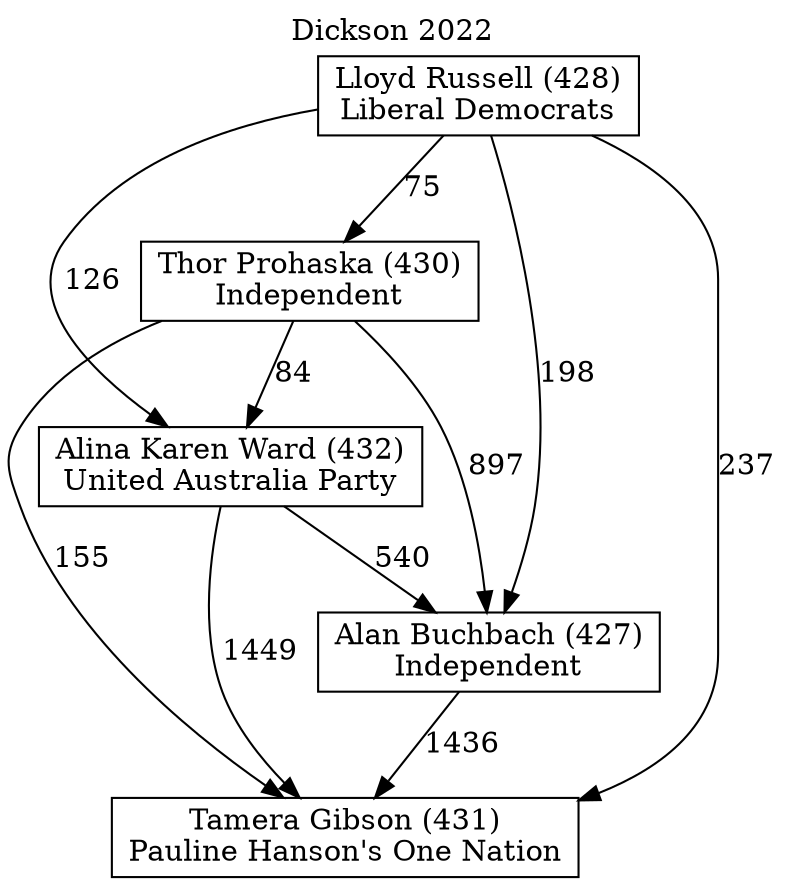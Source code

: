 // House preference flow
digraph "Tamera Gibson (431)_Dickson_2022" {
	graph [label="Dickson 2022" labelloc=t mclimit=10]
	node [shape=box]
	"Tamera Gibson (431)" [label="Tamera Gibson (431)
Pauline Hanson's One Nation"]
	"Alan Buchbach (427)" [label="Alan Buchbach (427)
Independent"]
	"Alina Karen Ward (432)" [label="Alina Karen Ward (432)
United Australia Party"]
	"Thor Prohaska (430)" [label="Thor Prohaska (430)
Independent"]
	"Lloyd Russell (428)" [label="Lloyd Russell (428)
Liberal Democrats"]
	"Alan Buchbach (427)" -> "Tamera Gibson (431)" [label=1436]
	"Alina Karen Ward (432)" -> "Alan Buchbach (427)" [label=540]
	"Thor Prohaska (430)" -> "Alina Karen Ward (432)" [label=84]
	"Lloyd Russell (428)" -> "Thor Prohaska (430)" [label=75]
	"Alina Karen Ward (432)" -> "Tamera Gibson (431)" [label=1449]
	"Thor Prohaska (430)" -> "Tamera Gibson (431)" [label=155]
	"Lloyd Russell (428)" -> "Tamera Gibson (431)" [label=237]
	"Lloyd Russell (428)" -> "Alina Karen Ward (432)" [label=126]
	"Thor Prohaska (430)" -> "Alan Buchbach (427)" [label=897]
	"Lloyd Russell (428)" -> "Alan Buchbach (427)" [label=198]
}
